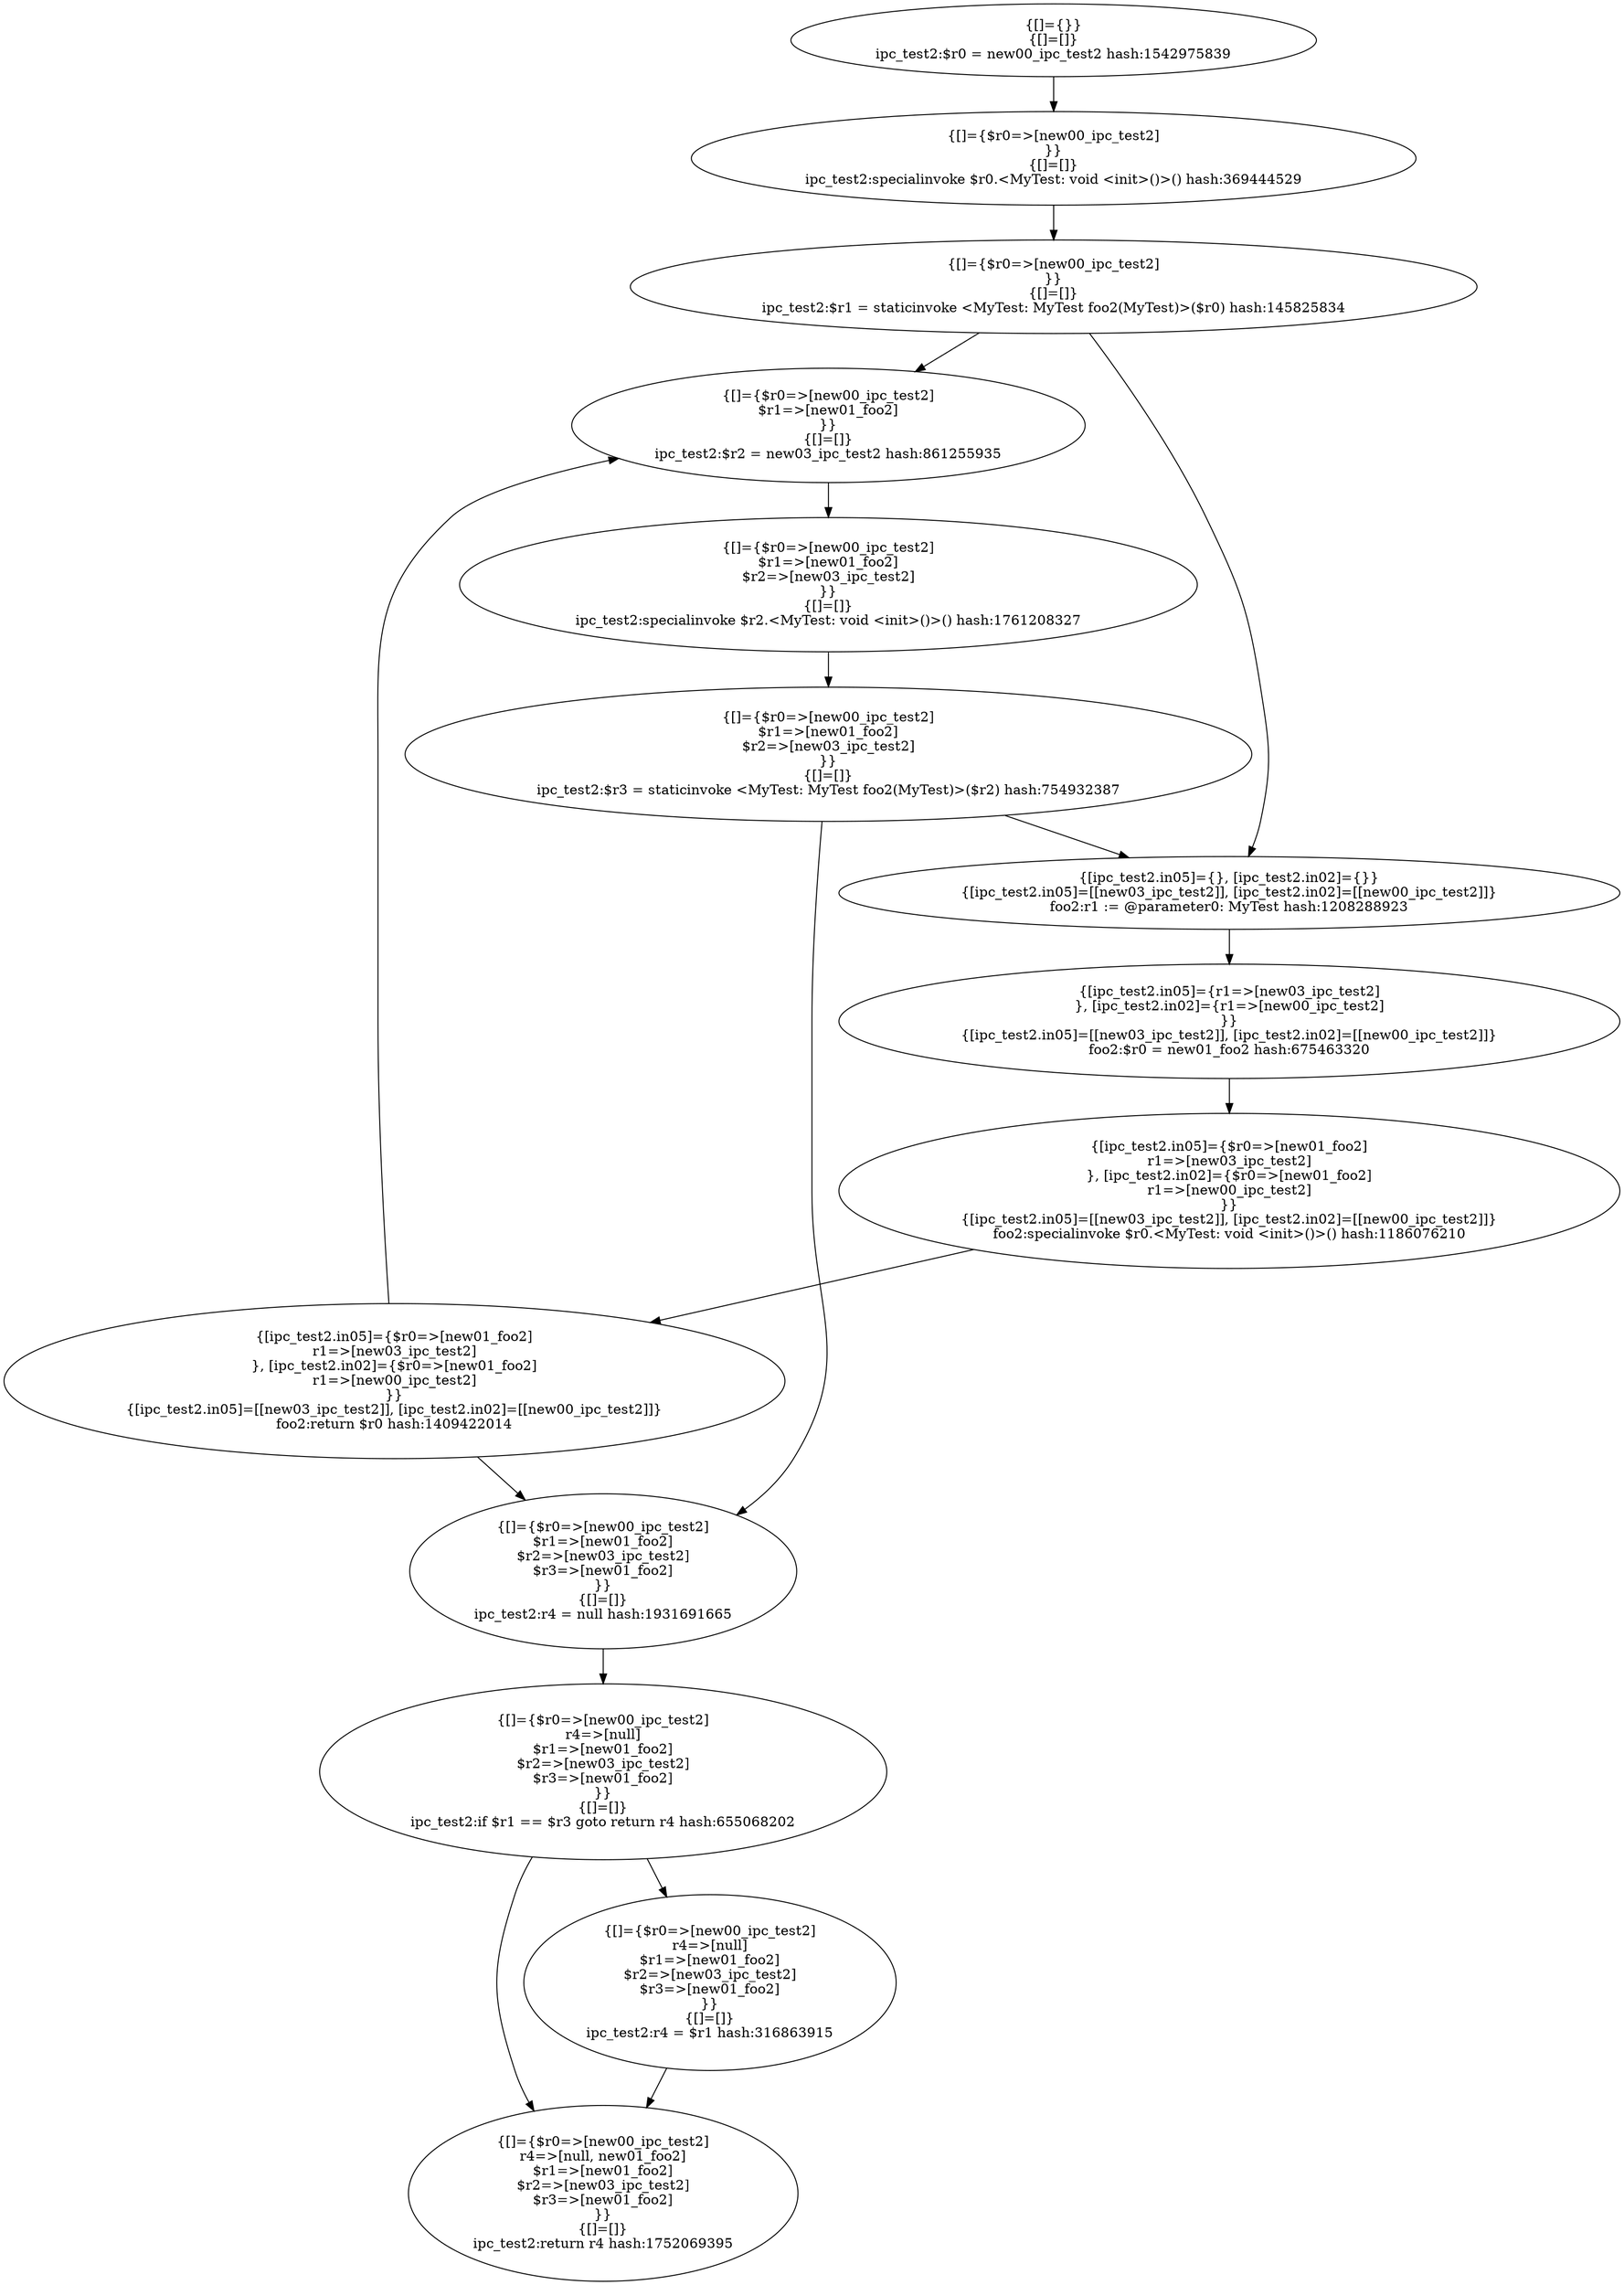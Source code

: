 digraph "./target2-mine/MyTest.ipc_test2" {
    "{[]={}}
{[]=[]}
ipc_test2:$r0 = new00_ipc_test2 hash:1542975839";
    "{[]={$r0=>[new00_ipc_test2]
}}
{[]=[]}
ipc_test2:specialinvoke $r0.<MyTest: void <init>()>() hash:369444529";
    "{[]={$r0=>[new00_ipc_test2]
}}
{[]=[]}
ipc_test2:$r1 = staticinvoke <MyTest: MyTest foo2(MyTest)>($r0) hash:145825834";
    "{[]={$r0=>[new00_ipc_test2]
$r1=>[new01_foo2]
}}
{[]=[]}
ipc_test2:$r2 = new03_ipc_test2 hash:861255935";
    "{[]={$r0=>[new00_ipc_test2]
$r1=>[new01_foo2]
$r2=>[new03_ipc_test2]
}}
{[]=[]}
ipc_test2:specialinvoke $r2.<MyTest: void <init>()>() hash:1761208327";
    "{[]={$r0=>[new00_ipc_test2]
$r1=>[new01_foo2]
$r2=>[new03_ipc_test2]
}}
{[]=[]}
ipc_test2:$r3 = staticinvoke <MyTest: MyTest foo2(MyTest)>($r2) hash:754932387";
    "{[]={$r0=>[new00_ipc_test2]
$r1=>[new01_foo2]
$r2=>[new03_ipc_test2]
$r3=>[new01_foo2]
}}
{[]=[]}
ipc_test2:r4 = null hash:1931691665";
    "{[]={$r0=>[new00_ipc_test2]
r4=>[null]
$r1=>[new01_foo2]
$r2=>[new03_ipc_test2]
$r3=>[new01_foo2]
}}
{[]=[]}
ipc_test2:if $r1 == $r3 goto return r4 hash:655068202";
    "{[]={$r0=>[new00_ipc_test2]
r4=>[null]
$r1=>[new01_foo2]
$r2=>[new03_ipc_test2]
$r3=>[new01_foo2]
}}
{[]=[]}
ipc_test2:r4 = $r1 hash:316863915";
    "{[]={$r0=>[new00_ipc_test2]
r4=>[null, new01_foo2]
$r1=>[new01_foo2]
$r2=>[new03_ipc_test2]
$r3=>[new01_foo2]
}}
{[]=[]}
ipc_test2:return r4 hash:1752069395";
    "{[ipc_test2.in05]={}, [ipc_test2.in02]={}}
{[ipc_test2.in05]=[[new03_ipc_test2]], [ipc_test2.in02]=[[new00_ipc_test2]]}
foo2:r1 := @parameter0: MyTest hash:1208288923";
    "{[ipc_test2.in05]={r1=>[new03_ipc_test2]
}, [ipc_test2.in02]={r1=>[new00_ipc_test2]
}}
{[ipc_test2.in05]=[[new03_ipc_test2]], [ipc_test2.in02]=[[new00_ipc_test2]]}
foo2:$r0 = new01_foo2 hash:675463320";
    "{[ipc_test2.in05]={$r0=>[new01_foo2]
r1=>[new03_ipc_test2]
}, [ipc_test2.in02]={$r0=>[new01_foo2]
r1=>[new00_ipc_test2]
}}
{[ipc_test2.in05]=[[new03_ipc_test2]], [ipc_test2.in02]=[[new00_ipc_test2]]}
foo2:specialinvoke $r0.<MyTest: void <init>()>() hash:1186076210";
    "{[ipc_test2.in05]={$r0=>[new01_foo2]
r1=>[new03_ipc_test2]
}, [ipc_test2.in02]={$r0=>[new01_foo2]
r1=>[new00_ipc_test2]
}}
{[ipc_test2.in05]=[[new03_ipc_test2]], [ipc_test2.in02]=[[new00_ipc_test2]]}
foo2:return $r0 hash:1409422014";
    "{[]={}}
{[]=[]}
ipc_test2:$r0 = new00_ipc_test2 hash:1542975839"->"{[]={$r0=>[new00_ipc_test2]
}}
{[]=[]}
ipc_test2:specialinvoke $r0.<MyTest: void <init>()>() hash:369444529";
    "{[]={$r0=>[new00_ipc_test2]
}}
{[]=[]}
ipc_test2:specialinvoke $r0.<MyTest: void <init>()>() hash:369444529"->"{[]={$r0=>[new00_ipc_test2]
}}
{[]=[]}
ipc_test2:$r1 = staticinvoke <MyTest: MyTest foo2(MyTest)>($r0) hash:145825834";
    "{[]={$r0=>[new00_ipc_test2]
}}
{[]=[]}
ipc_test2:$r1 = staticinvoke <MyTest: MyTest foo2(MyTest)>($r0) hash:145825834"->"{[]={$r0=>[new00_ipc_test2]
$r1=>[new01_foo2]
}}
{[]=[]}
ipc_test2:$r2 = new03_ipc_test2 hash:861255935";
    "{[]={$r0=>[new00_ipc_test2]
}}
{[]=[]}
ipc_test2:$r1 = staticinvoke <MyTest: MyTest foo2(MyTest)>($r0) hash:145825834"->"{[ipc_test2.in05]={}, [ipc_test2.in02]={}}
{[ipc_test2.in05]=[[new03_ipc_test2]], [ipc_test2.in02]=[[new00_ipc_test2]]}
foo2:r1 := @parameter0: MyTest hash:1208288923";
    "{[]={$r0=>[new00_ipc_test2]
$r1=>[new01_foo2]
}}
{[]=[]}
ipc_test2:$r2 = new03_ipc_test2 hash:861255935"->"{[]={$r0=>[new00_ipc_test2]
$r1=>[new01_foo2]
$r2=>[new03_ipc_test2]
}}
{[]=[]}
ipc_test2:specialinvoke $r2.<MyTest: void <init>()>() hash:1761208327";
    "{[]={$r0=>[new00_ipc_test2]
$r1=>[new01_foo2]
$r2=>[new03_ipc_test2]
}}
{[]=[]}
ipc_test2:specialinvoke $r2.<MyTest: void <init>()>() hash:1761208327"->"{[]={$r0=>[new00_ipc_test2]
$r1=>[new01_foo2]
$r2=>[new03_ipc_test2]
}}
{[]=[]}
ipc_test2:$r3 = staticinvoke <MyTest: MyTest foo2(MyTest)>($r2) hash:754932387";
    "{[]={$r0=>[new00_ipc_test2]
$r1=>[new01_foo2]
$r2=>[new03_ipc_test2]
}}
{[]=[]}
ipc_test2:$r3 = staticinvoke <MyTest: MyTest foo2(MyTest)>($r2) hash:754932387"->"{[]={$r0=>[new00_ipc_test2]
$r1=>[new01_foo2]
$r2=>[new03_ipc_test2]
$r3=>[new01_foo2]
}}
{[]=[]}
ipc_test2:r4 = null hash:1931691665";
    "{[]={$r0=>[new00_ipc_test2]
$r1=>[new01_foo2]
$r2=>[new03_ipc_test2]
}}
{[]=[]}
ipc_test2:$r3 = staticinvoke <MyTest: MyTest foo2(MyTest)>($r2) hash:754932387"->"{[ipc_test2.in05]={}, [ipc_test2.in02]={}}
{[ipc_test2.in05]=[[new03_ipc_test2]], [ipc_test2.in02]=[[new00_ipc_test2]]}
foo2:r1 := @parameter0: MyTest hash:1208288923";
    "{[]={$r0=>[new00_ipc_test2]
$r1=>[new01_foo2]
$r2=>[new03_ipc_test2]
$r3=>[new01_foo2]
}}
{[]=[]}
ipc_test2:r4 = null hash:1931691665"->"{[]={$r0=>[new00_ipc_test2]
r4=>[null]
$r1=>[new01_foo2]
$r2=>[new03_ipc_test2]
$r3=>[new01_foo2]
}}
{[]=[]}
ipc_test2:if $r1 == $r3 goto return r4 hash:655068202";
    "{[]={$r0=>[new00_ipc_test2]
r4=>[null]
$r1=>[new01_foo2]
$r2=>[new03_ipc_test2]
$r3=>[new01_foo2]
}}
{[]=[]}
ipc_test2:if $r1 == $r3 goto return r4 hash:655068202"->"{[]={$r0=>[new00_ipc_test2]
r4=>[null]
$r1=>[new01_foo2]
$r2=>[new03_ipc_test2]
$r3=>[new01_foo2]
}}
{[]=[]}
ipc_test2:r4 = $r1 hash:316863915";
    "{[]={$r0=>[new00_ipc_test2]
r4=>[null]
$r1=>[new01_foo2]
$r2=>[new03_ipc_test2]
$r3=>[new01_foo2]
}}
{[]=[]}
ipc_test2:if $r1 == $r3 goto return r4 hash:655068202"->"{[]={$r0=>[new00_ipc_test2]
r4=>[null, new01_foo2]
$r1=>[new01_foo2]
$r2=>[new03_ipc_test2]
$r3=>[new01_foo2]
}}
{[]=[]}
ipc_test2:return r4 hash:1752069395";
    "{[]={$r0=>[new00_ipc_test2]
r4=>[null]
$r1=>[new01_foo2]
$r2=>[new03_ipc_test2]
$r3=>[new01_foo2]
}}
{[]=[]}
ipc_test2:r4 = $r1 hash:316863915"->"{[]={$r0=>[new00_ipc_test2]
r4=>[null, new01_foo2]
$r1=>[new01_foo2]
$r2=>[new03_ipc_test2]
$r3=>[new01_foo2]
}}
{[]=[]}
ipc_test2:return r4 hash:1752069395";
    "{[ipc_test2.in05]={}, [ipc_test2.in02]={}}
{[ipc_test2.in05]=[[new03_ipc_test2]], [ipc_test2.in02]=[[new00_ipc_test2]]}
foo2:r1 := @parameter0: MyTest hash:1208288923"->"{[ipc_test2.in05]={r1=>[new03_ipc_test2]
}, [ipc_test2.in02]={r1=>[new00_ipc_test2]
}}
{[ipc_test2.in05]=[[new03_ipc_test2]], [ipc_test2.in02]=[[new00_ipc_test2]]}
foo2:$r0 = new01_foo2 hash:675463320";
    "{[ipc_test2.in05]={r1=>[new03_ipc_test2]
}, [ipc_test2.in02]={r1=>[new00_ipc_test2]
}}
{[ipc_test2.in05]=[[new03_ipc_test2]], [ipc_test2.in02]=[[new00_ipc_test2]]}
foo2:$r0 = new01_foo2 hash:675463320"->"{[ipc_test2.in05]={$r0=>[new01_foo2]
r1=>[new03_ipc_test2]
}, [ipc_test2.in02]={$r0=>[new01_foo2]
r1=>[new00_ipc_test2]
}}
{[ipc_test2.in05]=[[new03_ipc_test2]], [ipc_test2.in02]=[[new00_ipc_test2]]}
foo2:specialinvoke $r0.<MyTest: void <init>()>() hash:1186076210";
    "{[ipc_test2.in05]={$r0=>[new01_foo2]
r1=>[new03_ipc_test2]
}, [ipc_test2.in02]={$r0=>[new01_foo2]
r1=>[new00_ipc_test2]
}}
{[ipc_test2.in05]=[[new03_ipc_test2]], [ipc_test2.in02]=[[new00_ipc_test2]]}
foo2:specialinvoke $r0.<MyTest: void <init>()>() hash:1186076210"->"{[ipc_test2.in05]={$r0=>[new01_foo2]
r1=>[new03_ipc_test2]
}, [ipc_test2.in02]={$r0=>[new01_foo2]
r1=>[new00_ipc_test2]
}}
{[ipc_test2.in05]=[[new03_ipc_test2]], [ipc_test2.in02]=[[new00_ipc_test2]]}
foo2:return $r0 hash:1409422014";
    "{[ipc_test2.in05]={$r0=>[new01_foo2]
r1=>[new03_ipc_test2]
}, [ipc_test2.in02]={$r0=>[new01_foo2]
r1=>[new00_ipc_test2]
}}
{[ipc_test2.in05]=[[new03_ipc_test2]], [ipc_test2.in02]=[[new00_ipc_test2]]}
foo2:return $r0 hash:1409422014"->"{[]={$r0=>[new00_ipc_test2]
$r1=>[new01_foo2]
}}
{[]=[]}
ipc_test2:$r2 = new03_ipc_test2 hash:861255935";
    "{[ipc_test2.in05]={$r0=>[new01_foo2]
r1=>[new03_ipc_test2]
}, [ipc_test2.in02]={$r0=>[new01_foo2]
r1=>[new00_ipc_test2]
}}
{[ipc_test2.in05]=[[new03_ipc_test2]], [ipc_test2.in02]=[[new00_ipc_test2]]}
foo2:return $r0 hash:1409422014"->"{[]={$r0=>[new00_ipc_test2]
$r1=>[new01_foo2]
$r2=>[new03_ipc_test2]
$r3=>[new01_foo2]
}}
{[]=[]}
ipc_test2:r4 = null hash:1931691665";
}
